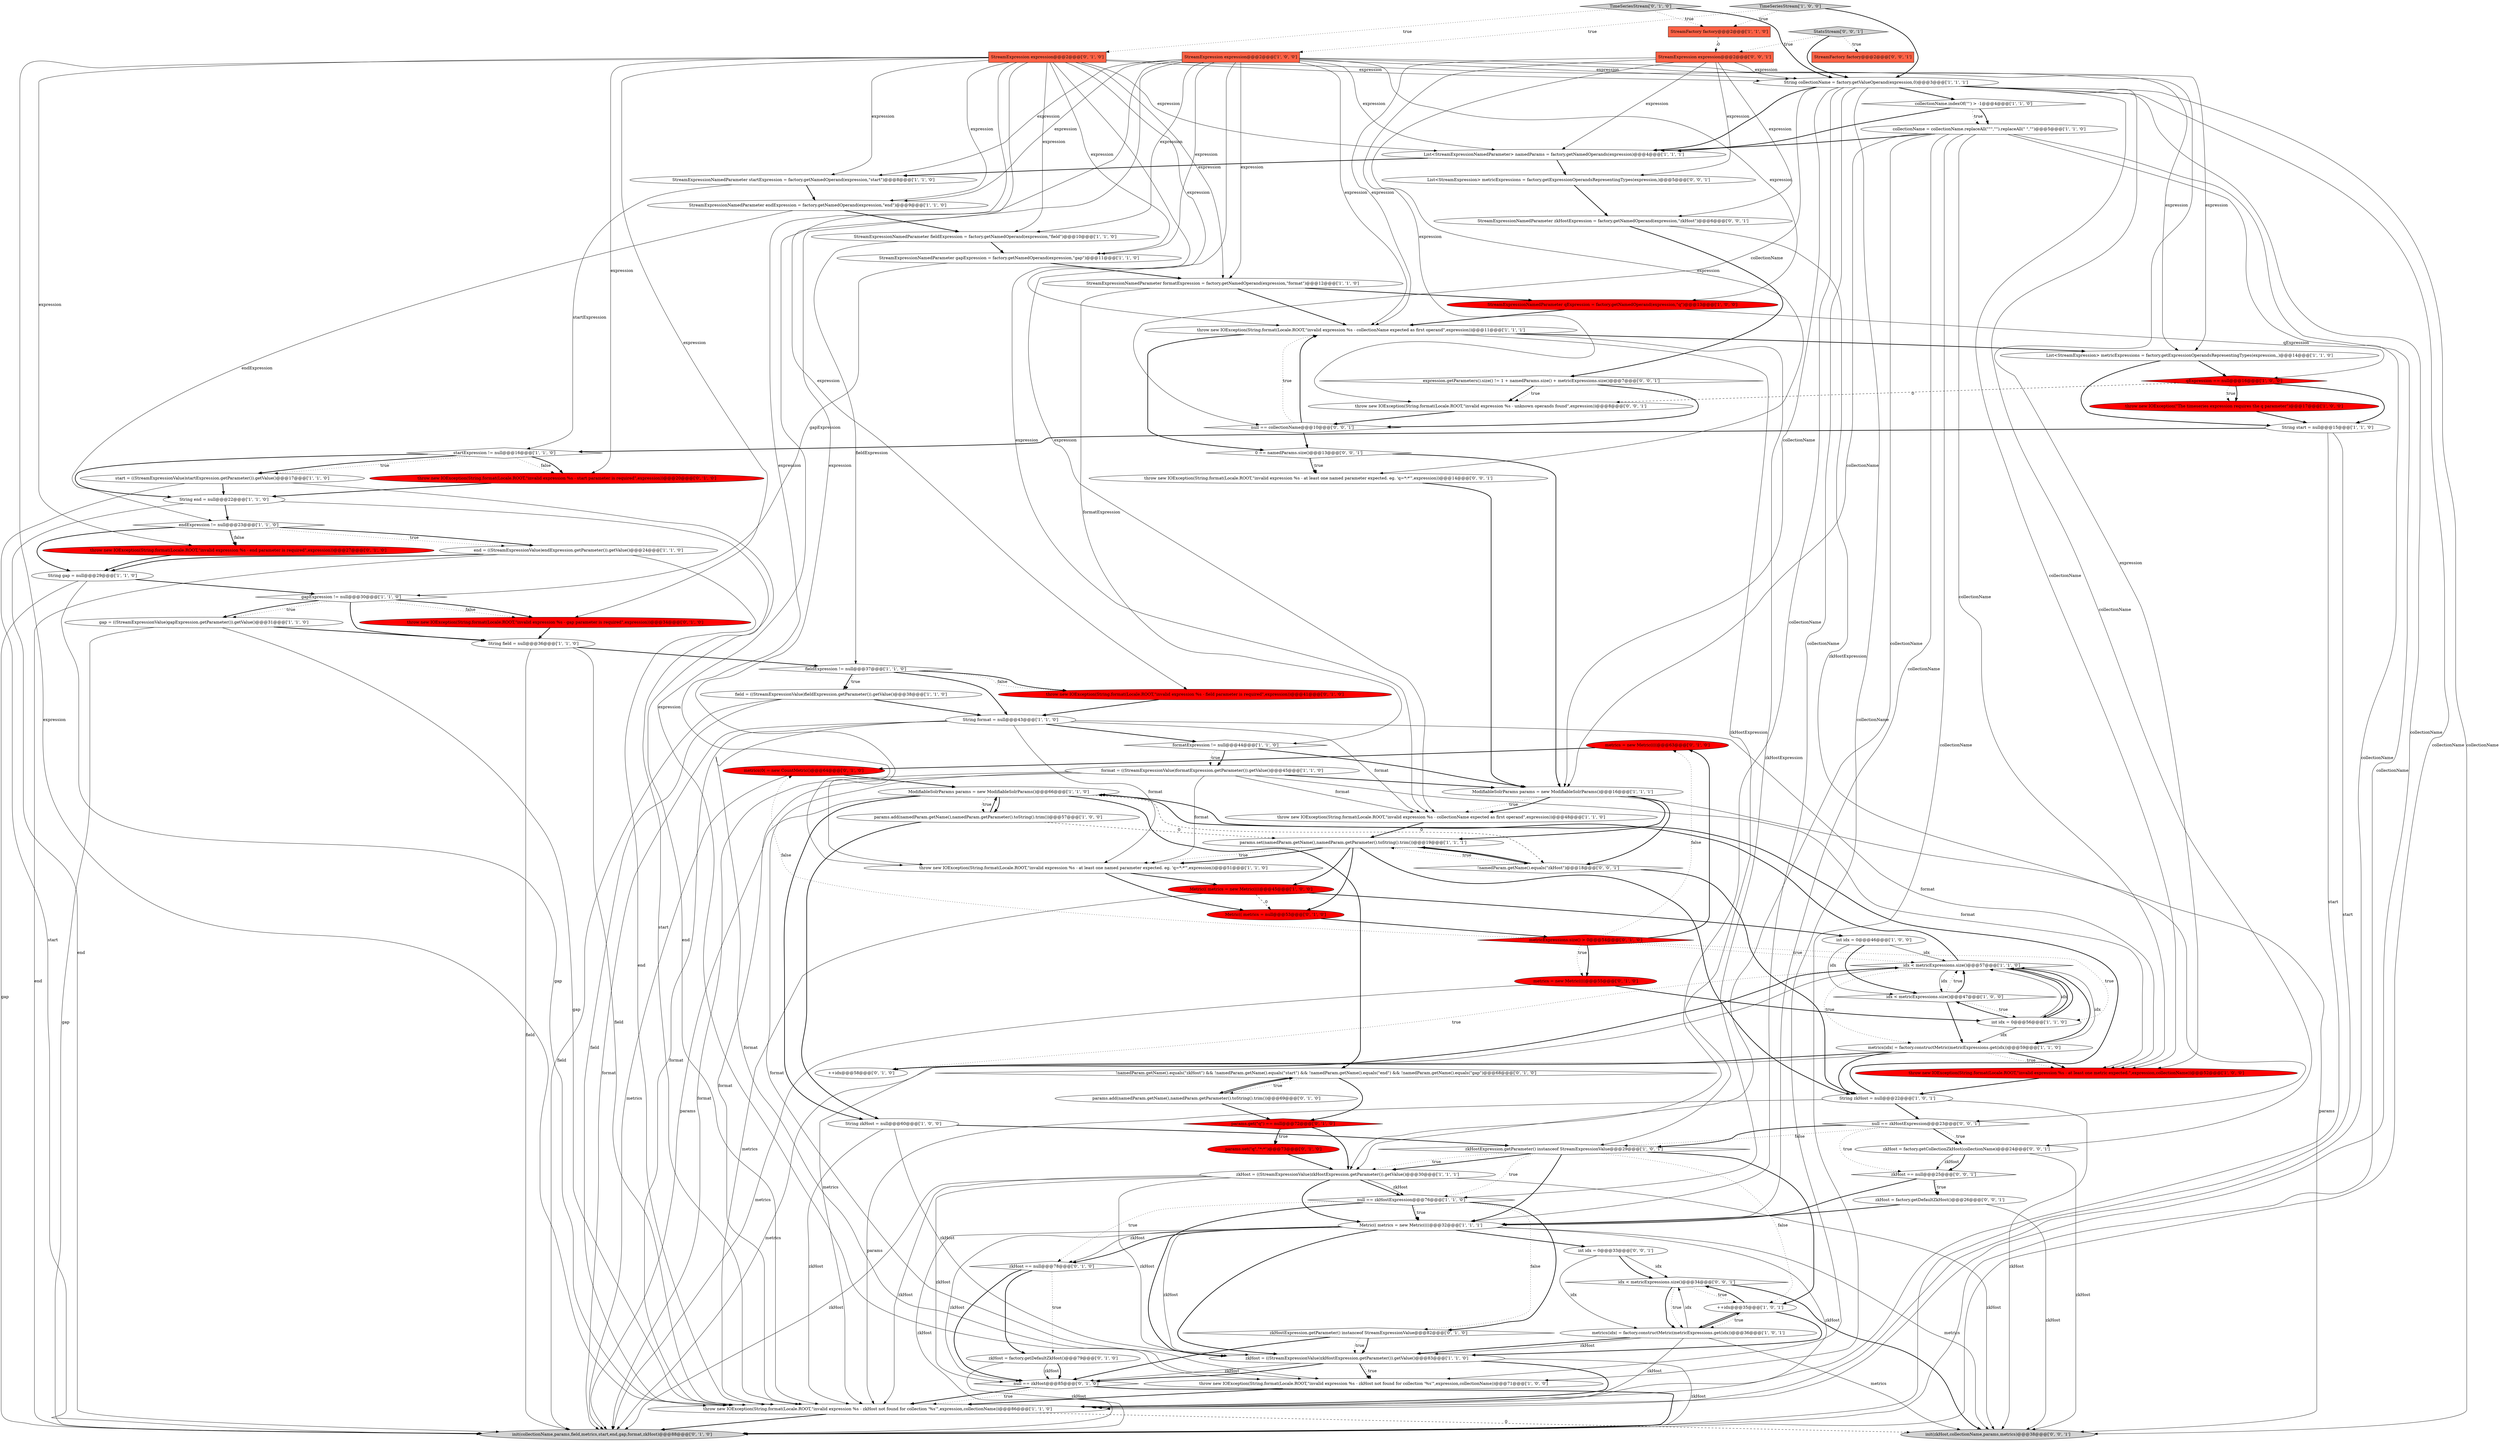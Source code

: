 digraph {
61 [style = filled, label = "metrics = new Metric((((@@@63@@@['0', '1', '0']", fillcolor = red, shape = ellipse image = "AAA1AAABBB2BBB"];
6 [style = filled, label = "StreamExpressionNamedParameter startExpression = factory.getNamedOperand(expression,\"start\")@@@8@@@['1', '1', '0']", fillcolor = white, shape = ellipse image = "AAA0AAABBB1BBB"];
21 [style = filled, label = "StreamFactory factory@@@2@@@['1', '1', '0']", fillcolor = tomato, shape = box image = "AAA0AAABBB1BBB"];
79 [style = filled, label = "StatsStream['0', '0', '1']", fillcolor = lightgray, shape = diamond image = "AAA0AAABBB3BBB"];
39 [style = filled, label = "metrics(idx( = factory.constructMetric(metricExpressions.get(idx))@@@59@@@['1', '1', '0']", fillcolor = white, shape = ellipse image = "AAA0AAABBB1BBB"];
91 [style = filled, label = "zkHost = factory.getCollectionZkHost(collectionName)@@@24@@@['0', '0', '1']", fillcolor = white, shape = ellipse image = "AAA0AAABBB3BBB"];
50 [style = filled, label = "null == zkHostExpression@@@76@@@['1', '1', '0']", fillcolor = white, shape = diamond image = "AAA0AAABBB1BBB"];
29 [style = filled, label = "throw new IOException(String.format(Locale.ROOT,\"invalid expression %s - at least one named parameter expected. eg. 'q=*:*'\",expression))@@@51@@@['1', '1', '0']", fillcolor = white, shape = ellipse image = "AAA0AAABBB1BBB"];
92 [style = filled, label = "StreamExpressionNamedParameter zkHostExpression = factory.getNamedOperand(expression,\"zkHost\")@@@6@@@['0', '0', '1']", fillcolor = white, shape = ellipse image = "AAA0AAABBB3BBB"];
81 [style = filled, label = "expression.getParameters().size() != 1 + namedParams.size() + metricExpressions.size()@@@7@@@['0', '0', '1']", fillcolor = white, shape = diamond image = "AAA0AAABBB3BBB"];
87 [style = filled, label = "StreamExpression expression@@@2@@@['0', '0', '1']", fillcolor = tomato, shape = box image = "AAA0AAABBB3BBB"];
73 [style = filled, label = "throw new IOException(String.format(Locale.ROOT,\"invalid expression %s - end parameter is required\",expression))@@@27@@@['0', '1', '0']", fillcolor = red, shape = ellipse image = "AAA1AAABBB2BBB"];
74 [style = filled, label = "zkHost == null@@@78@@@['0', '1', '0']", fillcolor = white, shape = diamond image = "AAA0AAABBB2BBB"];
2 [style = filled, label = "StreamExpressionNamedParameter formatExpression = factory.getNamedOperand(expression,\"format\")@@@12@@@['1', '1', '0']", fillcolor = white, shape = ellipse image = "AAA0AAABBB1BBB"];
41 [style = filled, label = "String end = null@@@22@@@['1', '1', '0']", fillcolor = white, shape = ellipse image = "AAA0AAABBB1BBB"];
47 [style = filled, label = "int idx = 0@@@46@@@['1', '0', '0']", fillcolor = white, shape = ellipse image = "AAA0AAABBB1BBB"];
55 [style = filled, label = "qExpression == null@@@16@@@['1', '0', '0']", fillcolor = red, shape = diamond image = "AAA1AAABBB1BBB"];
45 [style = filled, label = "StreamExpressionNamedParameter qExpression = factory.getNamedOperand(expression,\"q\")@@@13@@@['1', '0', '0']", fillcolor = red, shape = ellipse image = "AAA1AAABBB1BBB"];
78 [style = filled, label = "null == zkHostExpression@@@23@@@['0', '0', '1']", fillcolor = white, shape = diamond image = "AAA0AAABBB3BBB"];
20 [style = filled, label = "List<StreamExpression> metricExpressions = factory.getExpressionOperandsRepresentingTypes(expression,,)@@@14@@@['1', '1', '0']", fillcolor = white, shape = ellipse image = "AAA0AAABBB1BBB"];
62 [style = filled, label = "Metric(( metrics = null@@@53@@@['0', '1', '0']", fillcolor = red, shape = ellipse image = "AAA1AAABBB2BBB"];
65 [style = filled, label = "params.add(namedParam.getName(),namedParam.getParameter().toString().trim())@@@69@@@['0', '1', '0']", fillcolor = white, shape = ellipse image = "AAA0AAABBB2BBB"];
28 [style = filled, label = "zkHost = ((StreamExpressionValue)zkHostExpression.getParameter()).getValue()@@@30@@@['1', '1', '1']", fillcolor = white, shape = ellipse image = "AAA0AAABBB1BBB"];
54 [style = filled, label = "StreamExpressionNamedParameter fieldExpression = factory.getNamedOperand(expression,\"field\")@@@10@@@['1', '1', '0']", fillcolor = white, shape = ellipse image = "AAA0AAABBB1BBB"];
85 [style = filled, label = "zkHost == null@@@25@@@['0', '0', '1']", fillcolor = white, shape = diamond image = "AAA0AAABBB3BBB"];
35 [style = filled, label = "idx < metricExpressions.size()@@@47@@@['1', '0', '0']", fillcolor = white, shape = diamond image = "AAA0AAABBB1BBB"];
68 [style = filled, label = "++idx@@@58@@@['0', '1', '0']", fillcolor = white, shape = ellipse image = "AAA0AAABBB2BBB"];
51 [style = filled, label = "end = ((StreamExpressionValue)endExpression.getParameter()).getValue()@@@24@@@['1', '1', '0']", fillcolor = white, shape = ellipse image = "AAA0AAABBB1BBB"];
5 [style = filled, label = "throw new IOException(String.format(Locale.ROOT,\"invalid expression %s - collectionName expected as first operand\",expression))@@@48@@@['1', '1', '0']", fillcolor = white, shape = ellipse image = "AAA0AAABBB1BBB"];
69 [style = filled, label = "throw new IOException(String.format(Locale.ROOT,\"invalid expression %s - start parameter is required\",expression))@@@20@@@['0', '1', '0']", fillcolor = red, shape = ellipse image = "AAA1AAABBB2BBB"];
59 [style = filled, label = "params.get(\"q\") == null@@@72@@@['0', '1', '0']", fillcolor = red, shape = diamond image = "AAA1AAABBB2BBB"];
40 [style = filled, label = "zkHost = ((StreamExpressionValue)zkHostExpression.getParameter()).getValue()@@@83@@@['1', '1', '0']", fillcolor = white, shape = ellipse image = "AAA0AAABBB1BBB"];
3 [style = filled, label = "throw new IOException(String.format(Locale.ROOT,\"invalid expression %s - collectionName expected as first operand\",expression))@@@11@@@['1', '1', '1']", fillcolor = white, shape = ellipse image = "AAA0AAABBB1BBB"];
12 [style = filled, label = "startExpression != null@@@16@@@['1', '1', '0']", fillcolor = white, shape = diamond image = "AAA0AAABBB1BBB"];
0 [style = filled, label = "format = ((StreamExpressionValue)formatExpression.getParameter()).getValue()@@@45@@@['1', '1', '0']", fillcolor = white, shape = ellipse image = "AAA0AAABBB1BBB"];
66 [style = filled, label = "init(collectionName,params,field,metrics,start,end,gap,format,zkHost)@@@88@@@['0', '1', '0']", fillcolor = lightgray, shape = ellipse image = "AAA0AAABBB2BBB"];
56 [style = filled, label = "metrics = new Metric((((@@@55@@@['0', '1', '0']", fillcolor = red, shape = ellipse image = "AAA1AAABBB2BBB"];
4 [style = filled, label = "field = ((StreamExpressionValue)fieldExpression.getParameter()).getValue()@@@38@@@['1', '1', '0']", fillcolor = white, shape = ellipse image = "AAA0AAABBB1BBB"];
64 [style = filled, label = "metrics(0( = new CountMetric()@@@64@@@['0', '1', '0']", fillcolor = red, shape = ellipse image = "AAA1AAABBB2BBB"];
84 [style = filled, label = "StreamFactory factory@@@2@@@['0', '0', '1']", fillcolor = tomato, shape = box image = "AAA0AAABBB3BBB"];
52 [style = filled, label = "collectionName.indexOf('\"') > -1@@@4@@@['1', '1', '0']", fillcolor = white, shape = diamond image = "AAA0AAABBB1BBB"];
76 [style = filled, label = "zkHostExpression.getParameter() instanceof StreamExpressionValue@@@82@@@['0', '1', '0']", fillcolor = white, shape = diamond image = "AAA0AAABBB2BBB"];
53 [style = filled, label = "throw new IOException(String.format(Locale.ROOT,\"invalid expression %s - at least one metric expected.\",expression,collectionName))@@@52@@@['1', '0', '0']", fillcolor = red, shape = ellipse image = "AAA1AAABBB1BBB"];
37 [style = filled, label = "Metric(( metrics = new Metric((((@@@45@@@['1', '0', '0']", fillcolor = red, shape = ellipse image = "AAA1AAABBB1BBB"];
80 [style = filled, label = "0 == namedParams.size()@@@13@@@['0', '0', '1']", fillcolor = white, shape = diamond image = "AAA0AAABBB3BBB"];
24 [style = filled, label = "String field = null@@@36@@@['1', '1', '0']", fillcolor = white, shape = ellipse image = "AAA0AAABBB1BBB"];
9 [style = filled, label = "StreamExpressionNamedParameter endExpression = factory.getNamedOperand(expression,\"end\")@@@9@@@['1', '1', '0']", fillcolor = white, shape = ellipse image = "AAA0AAABBB1BBB"];
46 [style = filled, label = "String gap = null@@@29@@@['1', '1', '0']", fillcolor = white, shape = ellipse image = "AAA0AAABBB1BBB"];
89 [style = filled, label = "idx < metricExpressions.size()@@@34@@@['0', '0', '1']", fillcolor = white, shape = diamond image = "AAA0AAABBB3BBB"];
19 [style = filled, label = "StreamExpression expression@@@2@@@['1', '0', '0']", fillcolor = tomato, shape = box image = "AAA0AAABBB1BBB"];
22 [style = filled, label = "StreamExpressionNamedParameter gapExpression = factory.getNamedOperand(expression,\"gap\")@@@11@@@['1', '1', '0']", fillcolor = white, shape = ellipse image = "AAA0AAABBB1BBB"];
48 [style = filled, label = "String collectionName = factory.getValueOperand(expression,0)@@@3@@@['1', '1', '1']", fillcolor = white, shape = ellipse image = "AAA0AAABBB1BBB"];
25 [style = filled, label = "formatExpression != null@@@44@@@['1', '1', '0']", fillcolor = white, shape = diamond image = "AAA0AAABBB1BBB"];
15 [style = filled, label = "ModifiableSolrParams params = new ModifiableSolrParams()@@@16@@@['1', '1', '1']", fillcolor = white, shape = ellipse image = "AAA0AAABBB1BBB"];
16 [style = filled, label = "String zkHost = null@@@60@@@['1', '0', '0']", fillcolor = white, shape = ellipse image = "AAA0AAABBB1BBB"];
36 [style = filled, label = "throw new IOException(String.format(Locale.ROOT,\"invalid expression %s - zkHost not found for collection '%s'\",expression,collectionName))@@@86@@@['1', '1', '0']", fillcolor = white, shape = ellipse image = "AAA0AAABBB1BBB"];
7 [style = filled, label = "zkHostExpression.getParameter() instanceof StreamExpressionValue@@@29@@@['1', '0', '1']", fillcolor = white, shape = diamond image = "AAA0AAABBB1BBB"];
11 [style = filled, label = "gap = ((StreamExpressionValue)gapExpression.getParameter()).getValue()@@@31@@@['1', '1', '0']", fillcolor = white, shape = ellipse image = "AAA0AAABBB1BBB"];
58 [style = filled, label = "!namedParam.getName().equals(\"zkHost\") && !namedParam.getName().equals(\"start\") && !namedParam.getName().equals(\"end\") && !namedParam.getName().equals(\"gap\")@@@68@@@['0', '1', '0']", fillcolor = white, shape = diamond image = "AAA0AAABBB2BBB"];
60 [style = filled, label = "metricExpressions.size() > 0@@@54@@@['0', '1', '0']", fillcolor = red, shape = diamond image = "AAA1AAABBB2BBB"];
86 [style = filled, label = "int idx = 0@@@33@@@['0', '0', '1']", fillcolor = white, shape = ellipse image = "AAA0AAABBB3BBB"];
13 [style = filled, label = "String start = null@@@15@@@['1', '1', '0']", fillcolor = white, shape = ellipse image = "AAA0AAABBB1BBB"];
44 [style = filled, label = "collectionName = collectionName.replaceAll(\"\"\",\"\").replaceAll(\" \",\"\")@@@5@@@['1', '1', '0']", fillcolor = white, shape = ellipse image = "AAA0AAABBB1BBB"];
88 [style = filled, label = "null == collectionName@@@10@@@['0', '0', '1']", fillcolor = white, shape = diamond image = "AAA0AAABBB3BBB"];
75 [style = filled, label = "TimeSeriesStream['0', '1', '0']", fillcolor = lightgray, shape = diamond image = "AAA0AAABBB2BBB"];
10 [style = filled, label = "TimeSeriesStream['1', '0', '0']", fillcolor = lightgray, shape = diamond image = "AAA0AAABBB1BBB"];
38 [style = filled, label = "throw new IOException(\"The timeseries expression requires the q parameter\")@@@17@@@['1', '0', '0']", fillcolor = red, shape = ellipse image = "AAA1AAABBB1BBB"];
1 [style = filled, label = "int idx = 0@@@56@@@['1', '1', '0']", fillcolor = white, shape = ellipse image = "AAA0AAABBB1BBB"];
14 [style = filled, label = "idx < metricExpressions.size()@@@57@@@['1', '1', '0']", fillcolor = white, shape = diamond image = "AAA0AAABBB1BBB"];
27 [style = filled, label = "String zkHost = null@@@22@@@['1', '0', '1']", fillcolor = white, shape = ellipse image = "AAA0AAABBB1BBB"];
33 [style = filled, label = "params.add(namedParam.getName(),namedParam.getParameter().toString().trim())@@@57@@@['1', '0', '0']", fillcolor = white, shape = ellipse image = "AAA0AAABBB1BBB"];
57 [style = filled, label = "zkHost = factory.getDefaultZkHost()@@@79@@@['0', '1', '0']", fillcolor = white, shape = ellipse image = "AAA0AAABBB2BBB"];
72 [style = filled, label = "StreamExpression expression@@@2@@@['0', '1', '0']", fillcolor = tomato, shape = box image = "AAA0AAABBB2BBB"];
42 [style = filled, label = "fieldExpression != null@@@37@@@['1', '1', '0']", fillcolor = white, shape = diamond image = "AAA0AAABBB1BBB"];
30 [style = filled, label = "throw new IOException(String.format(Locale.ROOT,\"invalid expression %s - zkHost not found for collection '%s'\",expression,collectionName))@@@71@@@['1', '0', '0']", fillcolor = white, shape = ellipse image = "AAA0AAABBB1BBB"];
32 [style = filled, label = "params.set(namedParam.getName(),namedParam.getParameter().toString().trim())@@@19@@@['1', '1', '1']", fillcolor = white, shape = ellipse image = "AAA0AAABBB1BBB"];
71 [style = filled, label = "null == zkHost@@@85@@@['0', '1', '0']", fillcolor = white, shape = diamond image = "AAA0AAABBB2BBB"];
77 [style = filled, label = "zkHost = factory.getDefaultZkHost()@@@26@@@['0', '0', '1']", fillcolor = white, shape = ellipse image = "AAA0AAABBB3BBB"];
34 [style = filled, label = "gapExpression != null@@@30@@@['1', '1', '0']", fillcolor = white, shape = diamond image = "AAA0AAABBB1BBB"];
83 [style = filled, label = "init(zkHost,collectionName,params,metrics)@@@38@@@['0', '0', '1']", fillcolor = lightgray, shape = ellipse image = "AAA0AAABBB3BBB"];
31 [style = filled, label = "start = ((StreamExpressionValue)startExpression.getParameter()).getValue()@@@17@@@['1', '1', '0']", fillcolor = white, shape = ellipse image = "AAA0AAABBB1BBB"];
17 [style = filled, label = "endExpression != null@@@23@@@['1', '1', '0']", fillcolor = white, shape = diamond image = "AAA0AAABBB1BBB"];
94 [style = filled, label = "throw new IOException(String.format(Locale.ROOT,\"invalid expression %s - at least one named parameter expected. eg. 'q=*:*'\",expression))@@@14@@@['0', '0', '1']", fillcolor = white, shape = ellipse image = "AAA0AAABBB3BBB"];
67 [style = filled, label = "throw new IOException(String.format(Locale.ROOT,\"invalid expression %s - field parameter is required\",expression))@@@41@@@['0', '1', '0']", fillcolor = red, shape = ellipse image = "AAA1AAABBB2BBB"];
18 [style = filled, label = "Metric(( metrics = new Metric((((@@@32@@@['1', '1', '1']", fillcolor = white, shape = ellipse image = "AAA0AAABBB1BBB"];
49 [style = filled, label = "++idx@@@35@@@['1', '0', '1']", fillcolor = white, shape = ellipse image = "AAA0AAABBB1BBB"];
26 [style = filled, label = "List<StreamExpressionNamedParameter> namedParams = factory.getNamedOperands(expression)@@@4@@@['1', '1', '1']", fillcolor = white, shape = ellipse image = "AAA0AAABBB1BBB"];
93 [style = filled, label = "!namedParam.getName().equals(\"zkHost\")@@@18@@@['0', '0', '1']", fillcolor = white, shape = diamond image = "AAA0AAABBB3BBB"];
43 [style = filled, label = "String format = null@@@43@@@['1', '1', '0']", fillcolor = white, shape = ellipse image = "AAA0AAABBB1BBB"];
90 [style = filled, label = "throw new IOException(String.format(Locale.ROOT,\"invalid expression %s - unknown operands found\",expression))@@@8@@@['0', '0', '1']", fillcolor = white, shape = ellipse image = "AAA0AAABBB3BBB"];
82 [style = filled, label = "List<StreamExpression> metricExpressions = factory.getExpressionOperandsRepresentingTypes(expression,)@@@5@@@['0', '0', '1']", fillcolor = white, shape = ellipse image = "AAA0AAABBB3BBB"];
63 [style = filled, label = "throw new IOException(String.format(Locale.ROOT,\"invalid expression %s - gap parameter is required\",expression))@@@34@@@['0', '1', '0']", fillcolor = red, shape = ellipse image = "AAA1AAABBB2BBB"];
8 [style = filled, label = "metrics(idx( = factory.constructMetric(metricExpressions.get(idx))@@@36@@@['1', '0', '1']", fillcolor = white, shape = ellipse image = "AAA0AAABBB1BBB"];
23 [style = filled, label = "ModifiableSolrParams params = new ModifiableSolrParams()@@@66@@@['1', '1', '0']", fillcolor = white, shape = ellipse image = "AAA0AAABBB1BBB"];
70 [style = filled, label = "params.set(\"q\",\"*:*\")@@@73@@@['0', '1', '0']", fillcolor = red, shape = ellipse image = "AAA1AAABBB2BBB"];
15->93 [style = bold, label=""];
52->44 [style = bold, label=""];
90->88 [style = bold, label=""];
46->34 [style = bold, label=""];
32->37 [style = bold, label=""];
72->5 [style = solid, label="expression"];
56->1 [style = bold, label=""];
48->28 [style = solid, label="collectionName"];
72->20 [style = solid, label="expression"];
89->83 [style = bold, label=""];
19->54 [style = solid, label="expression"];
87->92 [style = solid, label="expression"];
22->34 [style = solid, label="gapExpression"];
28->50 [style = bold, label=""];
72->2 [style = solid, label="expression"];
16->7 [style = bold, label=""];
31->36 [style = solid, label="start"];
57->66 [style = solid, label="zkHost"];
4->36 [style = solid, label="field"];
34->63 [style = dotted, label="false"];
30->36 [style = bold, label=""];
3->80 [style = bold, label=""];
55->13 [style = bold, label=""];
88->3 [style = dotted, label="true"];
59->70 [style = dotted, label="true"];
87->26 [style = solid, label="expression"];
76->71 [style = bold, label=""];
64->66 [style = solid, label="metrics"];
7->49 [style = bold, label=""];
8->40 [style = bold, label=""];
18->40 [style = solid, label="zkHost"];
52->44 [style = dotted, label="true"];
93->32 [style = dotted, label="true"];
28->71 [style = solid, label="zkHost"];
0->15 [style = bold, label=""];
50->74 [style = dotted, label="true"];
72->67 [style = solid, label="expression"];
40->71 [style = solid, label="zkHost"];
61->64 [style = bold, label=""];
71->36 [style = dotted, label="true"];
49->8 [style = bold, label=""];
53->27 [style = bold, label=""];
88->3 [style = bold, label=""];
51->66 [style = solid, label="end"];
48->52 [style = bold, label=""];
35->1 [style = dotted, label="true"];
55->90 [style = dashed, label="0"];
32->62 [style = bold, label=""];
23->33 [style = bold, label=""];
72->3 [style = solid, label="expression"];
34->24 [style = bold, label=""];
48->36 [style = solid, label="collectionName"];
78->7 [style = bold, label=""];
19->30 [style = solid, label="expression"];
13->36 [style = solid, label="start"];
27->78 [style = bold, label=""];
26->82 [style = bold, label=""];
12->69 [style = dotted, label="false"];
89->8 [style = bold, label=""];
88->80 [style = bold, label=""];
6->12 [style = solid, label="startExpression"];
14->39 [style = dotted, label="true"];
4->66 [style = solid, label="field"];
87->94 [style = solid, label="expression"];
43->66 [style = solid, label="format"];
80->15 [style = bold, label=""];
25->15 [style = bold, label=""];
15->83 [style = solid, label="params"];
78->7 [style = dotted, label="false"];
58->59 [style = bold, label=""];
42->67 [style = bold, label=""];
79->84 [style = dotted, label="true"];
86->89 [style = solid, label="idx"];
19->22 [style = solid, label="expression"];
49->40 [style = bold, label=""];
44->53 [style = solid, label="collectionName"];
81->90 [style = bold, label=""];
60->14 [style = dotted, label="true"];
32->93 [style = bold, label=""];
87->3 [style = solid, label="expression"];
28->40 [style = solid, label="zkHost"];
74->57 [style = dotted, label="true"];
0->53 [style = solid, label="format"];
73->46 [style = bold, label=""];
43->5 [style = solid, label="format"];
79->48 [style = bold, label=""];
82->92 [style = bold, label=""];
68->14 [style = bold, label=""];
70->28 [style = bold, label=""];
33->16 [style = bold, label=""];
41->36 [style = solid, label="end"];
28->18 [style = bold, label=""];
12->31 [style = dotted, label="true"];
94->15 [style = bold, label=""];
45->55 [style = solid, label="qExpression"];
85->77 [style = bold, label=""];
48->15 [style = solid, label="collectionName"];
39->53 [style = dotted, label="true"];
50->18 [style = bold, label=""];
80->94 [style = dotted, label="true"];
62->60 [style = bold, label=""];
29->62 [style = bold, label=""];
33->32 [style = dashed, label="0"];
18->86 [style = bold, label=""];
72->36 [style = solid, label="expression"];
19->2 [style = solid, label="expression"];
10->48 [style = bold, label=""];
1->35 [style = bold, label=""];
48->66 [style = solid, label="collectionName"];
55->38 [style = bold, label=""];
19->6 [style = solid, label="expression"];
3->7 [style = solid, label="zkHostExpression"];
28->83 [style = solid, label="zkHost"];
57->71 [style = bold, label=""];
7->49 [style = dotted, label="false"];
11->36 [style = solid, label="gap"];
26->6 [style = bold, label=""];
17->73 [style = dotted, label="false"];
48->53 [style = solid, label="collectionName"];
59->28 [style = bold, label=""];
77->18 [style = bold, label=""];
72->48 [style = solid, label="expression"];
8->89 [style = solid, label="idx"];
17->51 [style = bold, label=""];
33->23 [style = bold, label=""];
12->41 [style = bold, label=""];
50->18 [style = dotted, label="true"];
9->54 [style = bold, label=""];
93->27 [style = bold, label=""];
81->90 [style = dotted, label="true"];
86->89 [style = bold, label=""];
87->82 [style = solid, label="expression"];
13->12 [style = bold, label=""];
78->85 [style = dotted, label="true"];
71->36 [style = bold, label=""];
54->42 [style = solid, label="fieldExpression"];
8->36 [style = solid, label="zkHost"];
46->66 [style = solid, label="gap"];
48->91 [style = solid, label="collectionName"];
8->40 [style = solid, label="zkHost"];
60->1 [style = dotted, label="true"];
87->48 [style = solid, label="expression"];
16->36 [style = solid, label="zkHost"];
21->87 [style = dashed, label="0"];
23->66 [style = solid, label="params"];
48->83 [style = solid, label="collectionName"];
1->14 [style = solid, label="idx"];
31->41 [style = bold, label=""];
85->77 [style = dotted, label="true"];
13->66 [style = solid, label="start"];
14->68 [style = dotted, label="true"];
0->29 [style = solid, label="format"];
19->5 [style = solid, label="expression"];
28->50 [style = solid, label="zkHost"];
18->36 [style = solid, label="zkHost"];
16->40 [style = solid, label="zkHost"];
17->73 [style = bold, label=""];
9->17 [style = solid, label="endExpression"];
24->36 [style = solid, label="field"];
18->71 [style = solid, label="zkHost"];
14->39 [style = bold, label=""];
44->18 [style = solid, label="collectionName"];
36->66 [style = bold, label=""];
23->33 [style = dotted, label="true"];
12->31 [style = bold, label=""];
35->14 [style = dotted, label="true"];
11->66 [style = solid, label="gap"];
91->85 [style = solid, label="zkHost"];
19->29 [style = solid, label="expression"];
72->22 [style = solid, label="expression"];
37->47 [style = bold, label=""];
60->56 [style = bold, label=""];
52->26 [style = bold, label=""];
19->9 [style = solid, label="expression"];
25->0 [style = bold, label=""];
48->88 [style = solid, label="collectionName"];
23->58 [style = bold, label=""];
76->40 [style = bold, label=""];
15->5 [style = dotted, label="true"];
17->46 [style = bold, label=""];
49->8 [style = dotted, label="true"];
20->13 [style = bold, label=""];
60->56 [style = dotted, label="true"];
22->2 [style = bold, label=""];
40->66 [style = solid, label="zkHost"];
48->18 [style = solid, label="collectionName"];
1->39 [style = solid, label="idx"];
89->49 [style = dotted, label="true"];
72->63 [style = solid, label="expression"];
37->36 [style = solid, label="metrics"];
7->50 [style = dotted, label="true"];
18->40 [style = bold, label=""];
2->3 [style = bold, label=""];
78->91 [style = bold, label=""];
35->39 [style = bold, label=""];
72->54 [style = solid, label="expression"];
86->8 [style = solid, label="idx"];
44->66 [style = solid, label="collectionName"];
0->30 [style = solid, label="format"];
34->11 [style = dotted, label="true"];
60->61 [style = dotted, label="false"];
23->93 [style = dashed, label="0"];
32->27 [style = bold, label=""];
44->30 [style = solid, label="collectionName"];
14->35 [style = solid, label="idx"];
92->81 [style = bold, label=""];
29->37 [style = bold, label=""];
76->40 [style = dotted, label="true"];
19->48 [style = solid, label="expression"];
41->66 [style = solid, label="end"];
11->24 [style = bold, label=""];
39->53 [style = bold, label=""];
54->22 [style = bold, label=""];
35->14 [style = bold, label=""];
44->15 [style = solid, label="collectionName"];
44->36 [style = solid, label="collectionName"];
63->24 [style = bold, label=""];
48->26 [style = bold, label=""];
5->32 [style = bold, label=""];
39->66 [style = solid, label="metrics"];
42->4 [style = bold, label=""];
12->69 [style = bold, label=""];
69->41 [style = bold, label=""];
72->69 [style = solid, label="expression"];
40->71 [style = bold, label=""];
58->65 [style = dotted, label="true"];
18->74 [style = solid, label="zkHost"];
8->83 [style = solid, label="metrics"];
72->29 [style = solid, label="expression"];
60->61 [style = bold, label=""];
75->48 [style = bold, label=""];
7->28 [style = bold, label=""];
14->23 [style = bold, label=""];
19->3 [style = solid, label="expression"];
40->36 [style = bold, label=""];
89->8 [style = dotted, label="true"];
37->62 [style = dashed, label="0"];
27->83 [style = solid, label="zkHost"];
10->19 [style = dotted, label="true"];
56->66 [style = solid, label="metrics"];
93->32 [style = bold, label=""];
72->6 [style = solid, label="expression"];
36->83 [style = dashed, label="0"];
48->30 [style = solid, label="collectionName"];
2->25 [style = solid, label="formatExpression"];
59->70 [style = bold, label=""];
2->45 [style = bold, label=""];
3->50 [style = solid, label="zkHostExpression"];
7->18 [style = bold, label=""];
42->67 [style = dotted, label="false"];
14->36 [style = solid, label="metrics"];
40->30 [style = bold, label=""];
78->91 [style = dotted, label="true"];
49->89 [style = bold, label=""];
85->18 [style = bold, label=""];
39->14 [style = solid, label="idx"];
39->68 [style = bold, label=""];
32->29 [style = dotted, label="true"];
28->36 [style = solid, label="zkHost"];
50->76 [style = dotted, label="false"];
18->74 [style = bold, label=""];
75->72 [style = dotted, label="true"];
58->65 [style = bold, label=""];
71->66 [style = bold, label=""];
92->78 [style = solid, label="zkHostExpression"];
67->43 [style = bold, label=""];
7->28 [style = dotted, label="true"];
0->66 [style = solid, label="format"];
24->42 [style = bold, label=""];
0->5 [style = solid, label="format"];
77->83 [style = solid, label="zkHost"];
23->16 [style = bold, label=""];
31->66 [style = solid, label="start"];
24->66 [style = solid, label="field"];
46->36 [style = solid, label="gap"];
42->43 [style = bold, label=""];
4->43 [style = bold, label=""];
91->85 [style = bold, label=""];
72->26 [style = solid, label="expression"];
45->3 [style = bold, label=""];
28->66 [style = solid, label="zkHost"];
57->71 [style = solid, label="zkHost"];
43->36 [style = solid, label="format"];
74->71 [style = bold, label=""];
51->36 [style = solid, label="end"];
91->83 [style = solid, label="zkHost"];
74->57 [style = bold, label=""];
72->9 [style = solid, label="expression"];
19->45 [style = solid, label="expression"];
79->87 [style = dotted, label="true"];
47->35 [style = solid, label="idx"];
17->51 [style = dotted, label="true"];
42->4 [style = dotted, label="true"];
18->83 [style = solid, label="metrics"];
25->0 [style = dotted, label="true"];
72->73 [style = solid, label="expression"];
50->76 [style = bold, label=""];
39->27 [style = bold, label=""];
47->35 [style = bold, label=""];
51->46 [style = bold, label=""];
34->11 [style = bold, label=""];
20->55 [style = bold, label=""];
15->5 [style = bold, label=""];
14->1 [style = bold, label=""];
27->36 [style = solid, label="params"];
81->88 [style = bold, label=""];
47->14 [style = solid, label="idx"];
32->29 [style = bold, label=""];
64->23 [style = bold, label=""];
60->64 [style = dotted, label="false"];
19->53 [style = solid, label="expression"];
41->17 [style = bold, label=""];
3->20 [style = bold, label=""];
65->58 [style = bold, label=""];
43->30 [style = solid, label="format"];
44->26 [style = bold, label=""];
43->29 [style = solid, label="format"];
80->94 [style = bold, label=""];
0->36 [style = solid, label="format"];
87->90 [style = solid, label="expression"];
50->40 [style = bold, label=""];
44->28 [style = solid, label="collectionName"];
40->30 [style = dotted, label="true"];
65->59 [style = bold, label=""];
43->53 [style = solid, label="format"];
8->49 [style = bold, label=""];
27->23 [style = bold, label=""];
1->14 [style = bold, label=""];
55->38 [style = dotted, label="true"];
75->21 [style = dotted, label="true"];
6->9 [style = bold, label=""];
19->20 [style = solid, label="expression"];
43->25 [style = bold, label=""];
15->32 [style = bold, label=""];
38->13 [style = bold, label=""];
10->21 [style = dotted, label="true"];
18->66 [style = solid, label="zkHost"];
19->26 [style = solid, label="expression"];
34->63 [style = bold, label=""];
}
